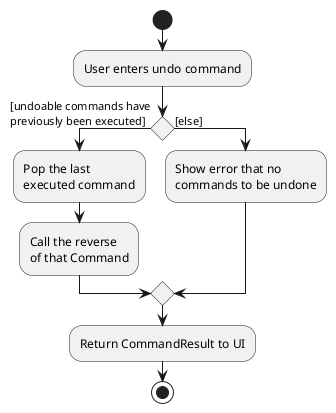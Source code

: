 @startuml
start
:User enters undo command;

if () then ([undoable commands have
previously been executed])
    :Pop the last
    executed command;
    :Call the reverse
    of that Command;
else ([else])
    :Show error that no
    commands to be undone;
endif
    :Return CommandResult to UI;
stop
@enduml
